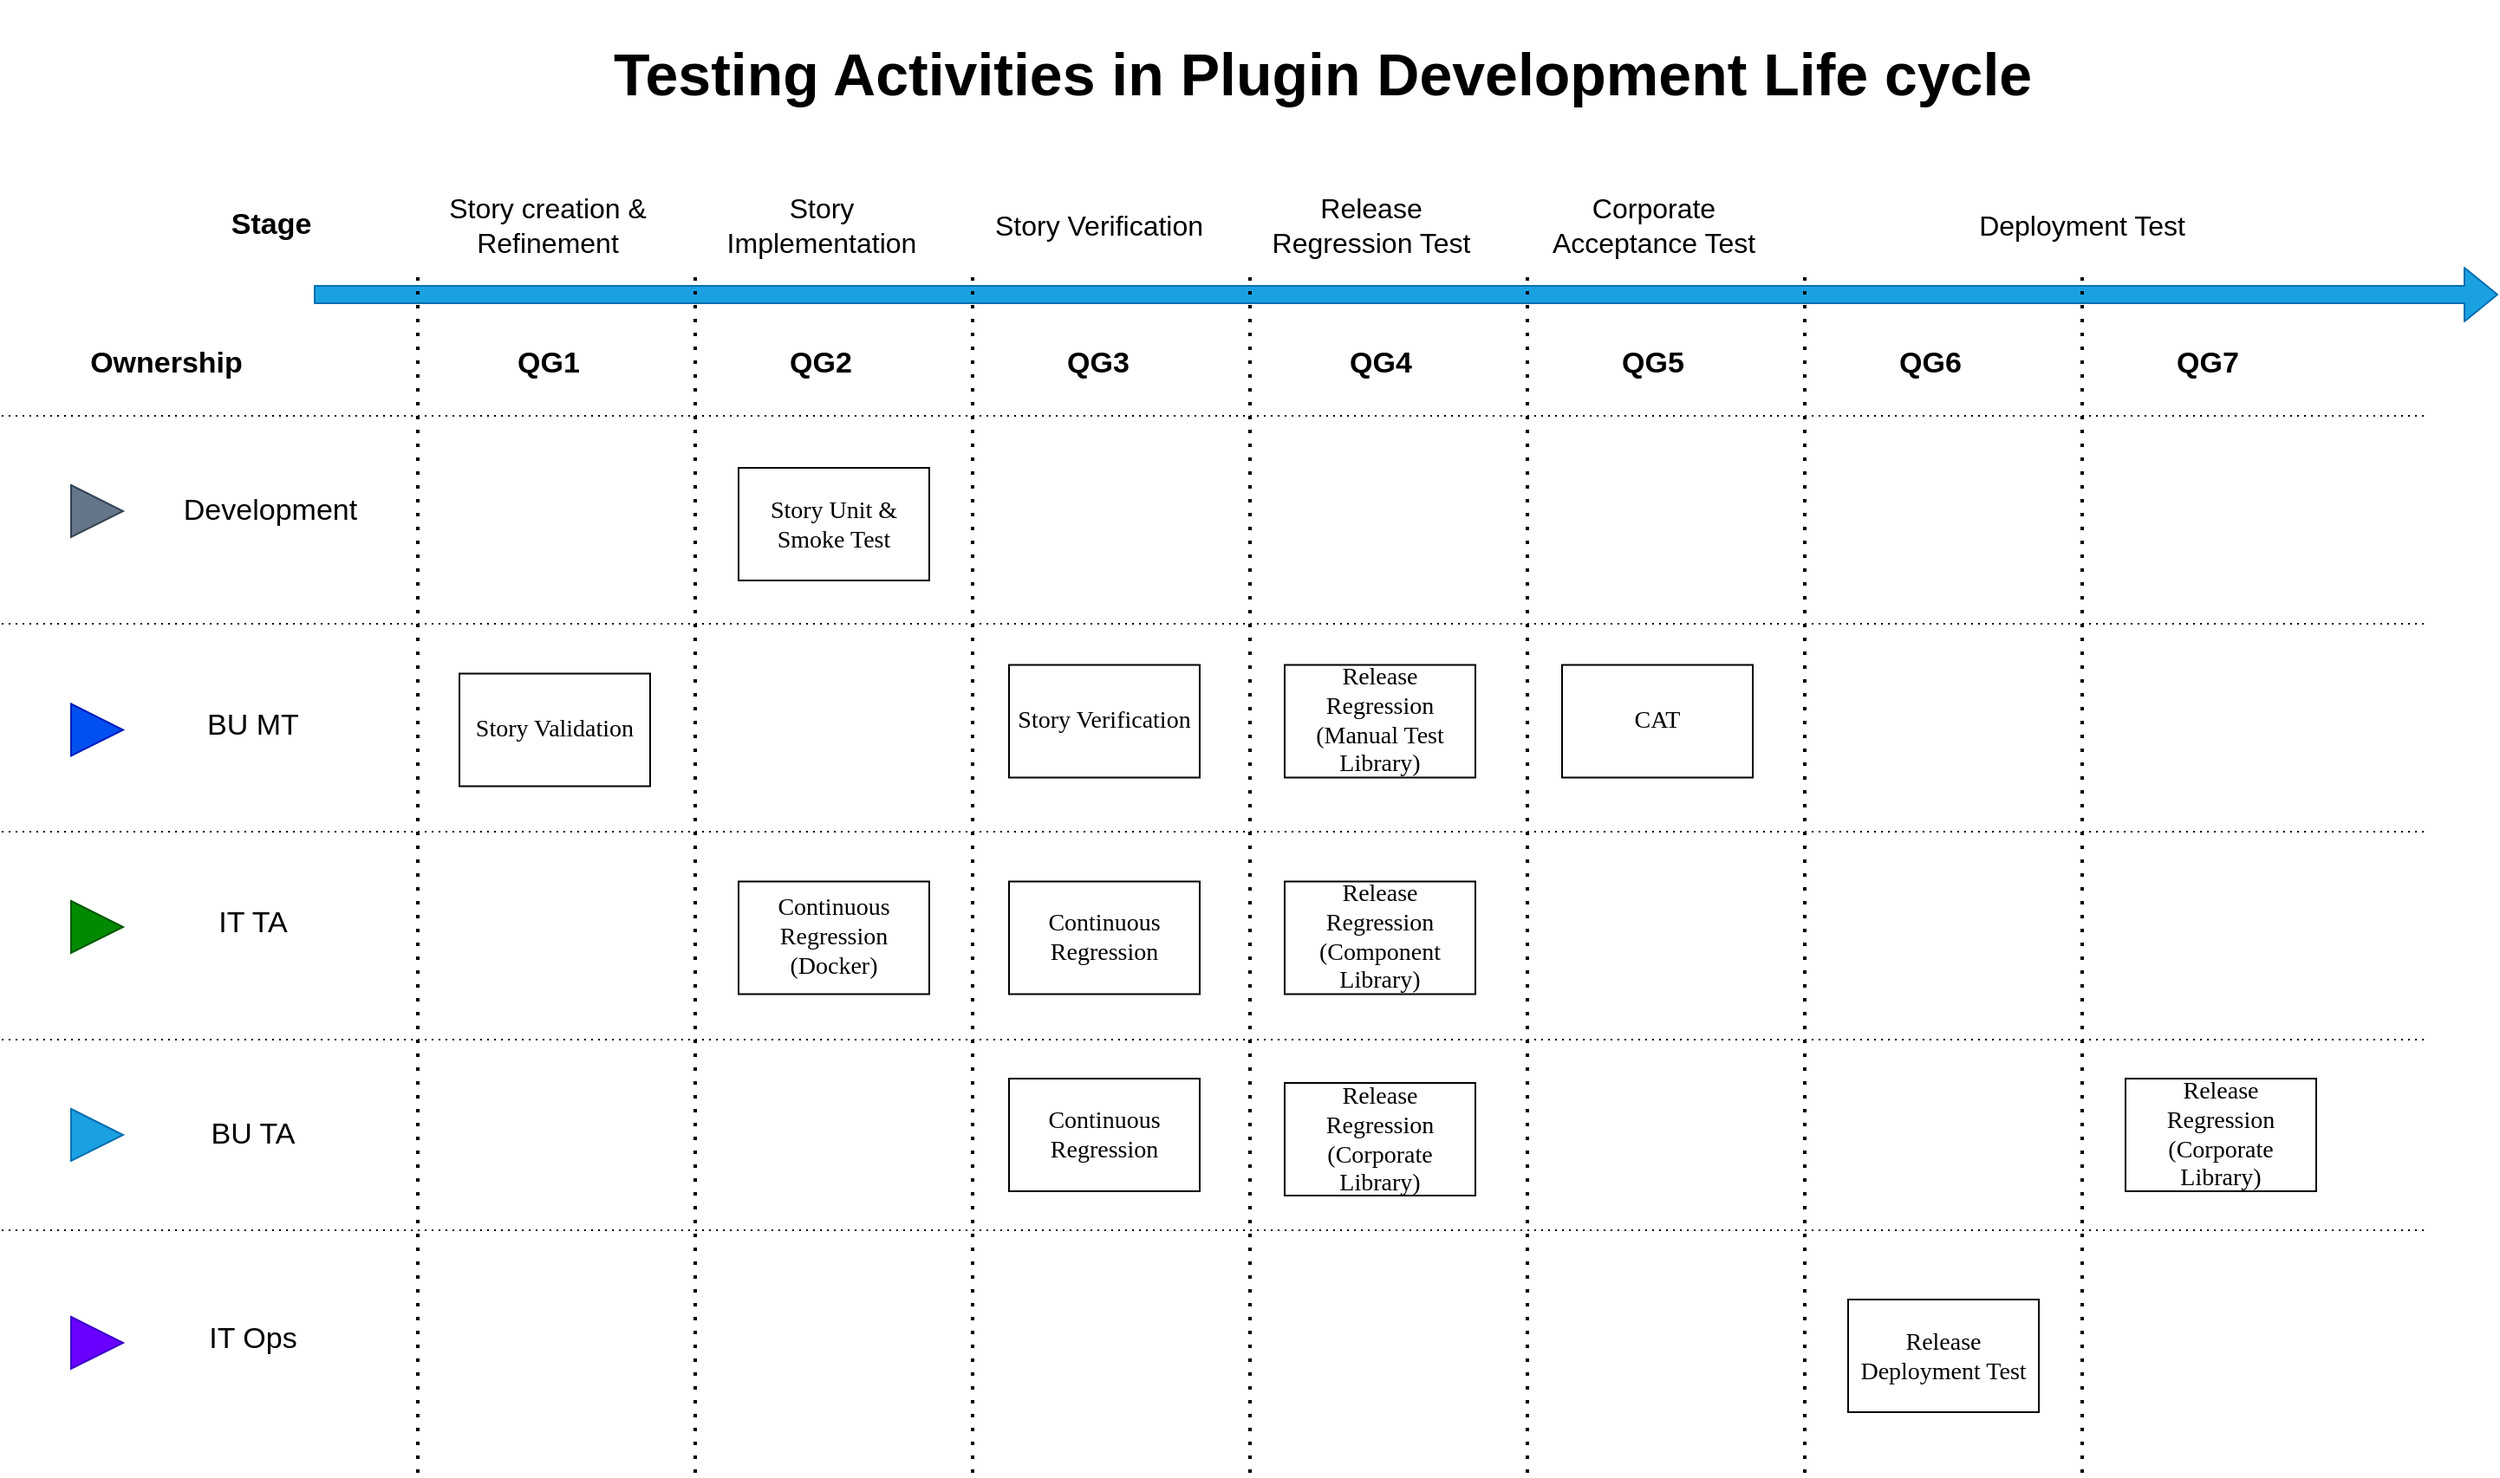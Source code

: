<mxfile version="14.2.4" type="github"><diagram id="kgpKYQtTHZ0yAKxKKP6v" name="Page-1"><mxGraphModel dx="2031" dy="1130" grid="1" gridSize="10" guides="1" tooltips="1" connect="1" arrows="1" fold="1" page="1" pageScale="1" pageWidth="850" pageHeight="1100" math="0" shadow="0"><root><mxCell id="0"/><mxCell id="1" parent="0"/><mxCell id="6u9HRy79YRFUqpu26OF2-1" value="" style="shape=flexArrow;endArrow=classic;html=1;fillColor=#1ba1e2;strokeColor=#006EAF;" parent="1" edge="1"><mxGeometry width="50" height="50" relative="1" as="geometry"><mxPoint x="180" y="570" as="sourcePoint"/><mxPoint x="1440" y="570" as="targetPoint"/></mxGeometry></mxCell><mxCell id="6u9HRy79YRFUqpu26OF2-2" value="" style="endArrow=none;dashed=1;html=1;dashPattern=1 3;strokeWidth=2;" parent="1" edge="1"><mxGeometry width="50" height="50" relative="1" as="geometry"><mxPoint x="240" y="1250" as="sourcePoint"/><mxPoint x="240" y="560" as="targetPoint"/></mxGeometry></mxCell><mxCell id="6u9HRy79YRFUqpu26OF2-3" value="" style="endArrow=none;dashed=1;html=1;dashPattern=1 3;strokeWidth=2;" parent="1" edge="1"><mxGeometry width="50" height="50" relative="1" as="geometry"><mxPoint x="400" y="1250" as="sourcePoint"/><mxPoint x="400" y="560" as="targetPoint"/></mxGeometry></mxCell><mxCell id="6u9HRy79YRFUqpu26OF2-4" value="" style="endArrow=none;dashed=1;html=1;dashPattern=1 3;strokeWidth=2;" parent="1" edge="1"><mxGeometry width="50" height="50" relative="1" as="geometry"><mxPoint x="560" y="1250" as="sourcePoint"/><mxPoint x="560" y="560" as="targetPoint"/></mxGeometry></mxCell><mxCell id="6u9HRy79YRFUqpu26OF2-5" value="" style="endArrow=none;dashed=1;html=1;dashPattern=1 3;strokeWidth=2;" parent="1" edge="1"><mxGeometry width="50" height="50" relative="1" as="geometry"><mxPoint x="720" y="1250" as="sourcePoint"/><mxPoint x="720" y="560" as="targetPoint"/></mxGeometry></mxCell><mxCell id="6u9HRy79YRFUqpu26OF2-6" value="" style="endArrow=none;dashed=1;html=1;dashPattern=1 3;strokeWidth=2;" parent="1" edge="1"><mxGeometry width="50" height="50" relative="1" as="geometry"><mxPoint x="880" y="1250" as="sourcePoint"/><mxPoint x="880" y="560" as="targetPoint"/></mxGeometry></mxCell><mxCell id="6u9HRy79YRFUqpu26OF2-7" value="" style="endArrow=none;dashed=1;html=1;dashPattern=1 3;strokeWidth=2;" parent="1" edge="1"><mxGeometry width="50" height="50" relative="1" as="geometry"><mxPoint x="1040" y="1250" as="sourcePoint"/><mxPoint x="1040" y="560" as="targetPoint"/></mxGeometry></mxCell><mxCell id="3nuBFxr9cyL0pnOWT2aG-7" value="Story Validation" style="rounded=0;whiteSpace=wrap;html=1;fontSize=14;fontFamily=Verdana;" parent="1" vertex="1"><mxGeometry x="264" y="788.75" width="110" height="65" as="geometry"/></mxCell><mxCell id="6u9HRy79YRFUqpu26OF2-8" value="Ownership" style="text;html=1;strokeColor=none;fillColor=none;align=center;verticalAlign=middle;whiteSpace=wrap;rounded=0;fontStyle=1;fontSize=17;" parent="1" vertex="1"><mxGeometry x="10" y="590" width="170" height="40" as="geometry"/></mxCell><mxCell id="6u9HRy79YRFUqpu26OF2-9" value="" style="triangle;whiteSpace=wrap;html=1;fontSize=17;fillColor=#0050ef;strokeColor=#001DBC;fontColor=#ffffff;" parent="1" vertex="1"><mxGeometry x="40" y="806.25" width="30" height="30" as="geometry"/></mxCell><mxCell id="6u9HRy79YRFUqpu26OF2-10" value="" style="triangle;whiteSpace=wrap;html=1;fontSize=17;fillColor=#008a00;strokeColor=#005700;fontColor=#ffffff;" parent="1" vertex="1"><mxGeometry x="40" y="920" width="30" height="30" as="geometry"/></mxCell><mxCell id="6u9HRy79YRFUqpu26OF2-11" value="" style="triangle;whiteSpace=wrap;html=1;fontSize=17;fillColor=#647687;strokeColor=#314354;fontColor=#ffffff;" parent="1" vertex="1"><mxGeometry x="40" y="680" width="30" height="30" as="geometry"/></mxCell><mxCell id="6u9HRy79YRFUqpu26OF2-16" value="IT TA" style="text;html=1;strokeColor=none;fillColor=none;align=center;verticalAlign=middle;whiteSpace=wrap;rounded=0;fontSize=17;" parent="1" vertex="1"><mxGeometry x="90" y="920" width="110" height="25" as="geometry"/></mxCell><mxCell id="6u9HRy79YRFUqpu26OF2-17" value="Development" style="text;html=1;strokeColor=none;fillColor=none;align=center;verticalAlign=middle;whiteSpace=wrap;rounded=0;fontSize=17;" parent="1" vertex="1"><mxGeometry x="100" y="682.5" width="110" height="25" as="geometry"/></mxCell><mxCell id="6u9HRy79YRFUqpu26OF2-18" value="BU MT" style="text;html=1;strokeColor=none;fillColor=none;align=center;verticalAlign=middle;whiteSpace=wrap;rounded=0;fontSize=17;" parent="1" vertex="1"><mxGeometry x="90" y="806.25" width="110" height="25" as="geometry"/></mxCell><mxCell id="6u9HRy79YRFUqpu26OF2-19" value="Story Unit &amp;amp; Smoke Test" style="rounded=0;whiteSpace=wrap;html=1;fontFamily=Verdana;fontSize=14;" parent="1" vertex="1"><mxGeometry x="425" y="670" width="110" height="65" as="geometry"/></mxCell><mxCell id="6u9HRy79YRFUqpu26OF2-22" value="Story Verification" style="rounded=0;whiteSpace=wrap;html=1;fontSize=14;fontFamily=Verdana;" parent="1" vertex="1"><mxGeometry x="581" y="783.75" width="110" height="65" as="geometry"/></mxCell><mxCell id="6u9HRy79YRFUqpu26OF2-23" value="Continuous Regression (Docker)" style="rounded=0;whiteSpace=wrap;html=1;fontSize=14;fontFamily=Verdana;" parent="1" vertex="1"><mxGeometry x="425" y="908.75" width="110" height="65" as="geometry"/></mxCell><mxCell id="6u9HRy79YRFUqpu26OF2-25" value="Continuous Regression" style="rounded=0;whiteSpace=wrap;html=1;fontSize=14;fontFamily=Verdana;" parent="1" vertex="1"><mxGeometry x="581" y="908.75" width="110" height="65" as="geometry"/></mxCell><mxCell id="6u9HRy79YRFUqpu26OF2-26" value="Release Regression (Component Library)" style="rounded=0;whiteSpace=wrap;html=1;fontSize=14;fontFamily=Verdana;" parent="1" vertex="1"><mxGeometry x="740" y="908.75" width="110" height="65" as="geometry"/></mxCell><mxCell id="6u9HRy79YRFUqpu26OF2-27" value="Release Regression (Manual Test Library)" style="rounded=0;whiteSpace=wrap;html=1;fontSize=14;fontFamily=Verdana;" parent="1" vertex="1"><mxGeometry x="740" y="783.75" width="110" height="65" as="geometry"/></mxCell><mxCell id="6u9HRy79YRFUqpu26OF2-28" value="" style="triangle;whiteSpace=wrap;html=1;fontSize=17;fillColor=#1ba1e2;strokeColor=#006EAF;fontColor=#ffffff;" parent="1" vertex="1"><mxGeometry x="40" y="1040" width="30" height="30" as="geometry"/></mxCell><mxCell id="6u9HRy79YRFUqpu26OF2-29" value="BU TA" style="text;html=1;strokeColor=none;fillColor=none;align=center;verticalAlign=middle;whiteSpace=wrap;rounded=0;fontSize=17;" parent="1" vertex="1"><mxGeometry x="90" y="1042.5" width="110" height="25" as="geometry"/></mxCell><mxCell id="6u9HRy79YRFUqpu26OF2-30" value="Release Regression (Corporate Library)" style="rounded=0;whiteSpace=wrap;html=1;fontSize=14;fontFamily=Verdana;" parent="1" vertex="1"><mxGeometry x="740" y="1025" width="110" height="65" as="geometry"/></mxCell><mxCell id="6u9HRy79YRFUqpu26OF2-32" value="QG1" style="text;html=1;strokeColor=none;fillColor=none;align=center;verticalAlign=middle;whiteSpace=wrap;rounded=0;fontSize=17;fontStyle=1" parent="1" vertex="1"><mxGeometry x="282.5" y="590" width="65" height="40" as="geometry"/></mxCell><mxCell id="6u9HRy79YRFUqpu26OF2-33" value="QG2" style="text;html=1;strokeColor=none;fillColor=none;align=center;verticalAlign=middle;whiteSpace=wrap;rounded=0;fontSize=17;fontStyle=1" parent="1" vertex="1"><mxGeometry x="440" y="590" width="65" height="40" as="geometry"/></mxCell><mxCell id="6u9HRy79YRFUqpu26OF2-34" value="QG3" style="text;html=1;strokeColor=none;fillColor=none;align=center;verticalAlign=middle;whiteSpace=wrap;rounded=0;fontSize=17;fontStyle=1" parent="1" vertex="1"><mxGeometry x="600" y="590" width="65" height="40" as="geometry"/></mxCell><mxCell id="6u9HRy79YRFUqpu26OF2-35" value="QG4" style="text;html=1;strokeColor=none;fillColor=none;align=center;verticalAlign=middle;whiteSpace=wrap;rounded=0;fontSize=17;fontStyle=1" parent="1" vertex="1"><mxGeometry x="762.5" y="590" width="65" height="40" as="geometry"/></mxCell><mxCell id="6u9HRy79YRFUqpu26OF2-36" value="" style="endArrow=none;dashed=1;html=1;dashPattern=1 3;strokeWidth=1;fontSize=17;" parent="1" edge="1"><mxGeometry width="50" height="50" relative="1" as="geometry"><mxPoint y="760" as="sourcePoint"/><mxPoint x="1400" y="760" as="targetPoint"/></mxGeometry></mxCell><mxCell id="6u9HRy79YRFUqpu26OF2-37" value="" style="endArrow=none;dashed=1;html=1;dashPattern=1 3;strokeWidth=1;fontSize=17;" parent="1" edge="1"><mxGeometry width="50" height="50" relative="1" as="geometry"><mxPoint y="880" as="sourcePoint"/><mxPoint x="1400" y="880" as="targetPoint"/></mxGeometry></mxCell><mxCell id="6u9HRy79YRFUqpu26OF2-38" value="" style="endArrow=none;dashed=1;html=1;dashPattern=1 3;strokeWidth=1;fontSize=17;" parent="1" edge="1"><mxGeometry width="50" height="50" relative="1" as="geometry"><mxPoint y="1000" as="sourcePoint"/><mxPoint x="1400" y="1000" as="targetPoint"/></mxGeometry></mxCell><mxCell id="6u9HRy79YRFUqpu26OF2-39" value="" style="endArrow=none;dashed=1;html=1;dashPattern=1 3;strokeWidth=1;fontSize=17;" parent="1" edge="1"><mxGeometry width="50" height="50" relative="1" as="geometry"><mxPoint y="1110" as="sourcePoint"/><mxPoint x="1400" y="1110" as="targetPoint"/></mxGeometry></mxCell><mxCell id="6u9HRy79YRFUqpu26OF2-45" value="&lt;h1&gt;Testing Activities in Plugin Development Life cycle&lt;/h1&gt;" style="text;html=1;strokeColor=none;fillColor=none;spacing=5;spacingTop=-20;whiteSpace=wrap;overflow=hidden;rounded=0;fontSize=17;" parent="1" vertex="1"><mxGeometry x="347.5" y="410" width="930" height="70" as="geometry"/></mxCell><mxCell id="6u9HRy79YRFUqpu26OF2-46" value="QG5" style="text;html=1;strokeColor=none;fillColor=none;align=center;verticalAlign=middle;whiteSpace=wrap;rounded=0;fontSize=17;fontStyle=1" parent="1" vertex="1"><mxGeometry x="920" y="590" width="65" height="40" as="geometry"/></mxCell><mxCell id="6u9HRy79YRFUqpu26OF2-48" value="CAT" style="rounded=0;whiteSpace=wrap;html=1;fontFamily=Verdana;fontSize=14;" parent="1" vertex="1"><mxGeometry x="900" y="783.75" width="110" height="65" as="geometry"/></mxCell><mxCell id="6u9HRy79YRFUqpu26OF2-49" value="QG6" style="text;html=1;strokeColor=none;fillColor=none;align=center;verticalAlign=middle;whiteSpace=wrap;rounded=0;fontSize=17;fontStyle=1" parent="1" vertex="1"><mxGeometry x="1080" y="590" width="65" height="40" as="geometry"/></mxCell><mxCell id="6u9HRy79YRFUqpu26OF2-50" value="Release Deployment Test" style="rounded=0;whiteSpace=wrap;html=1;fontFamily=Verdana;fontSize=14;" parent="1" vertex="1"><mxGeometry x="1065" y="1150" width="110" height="65" as="geometry"/></mxCell><mxCell id="6u9HRy79YRFUqpu26OF2-51" value="Story creation &amp;amp; Refinement" style="text;html=1;strokeColor=none;fillColor=none;align=center;verticalAlign=middle;whiteSpace=wrap;rounded=0;fontSize=16;" parent="1" vertex="1"><mxGeometry x="245" y="520" width="140" height="20" as="geometry"/></mxCell><mxCell id="6u9HRy79YRFUqpu26OF2-53" value="" style="endArrow=none;dashed=1;html=1;dashPattern=1 3;strokeWidth=1;fontSize=16;" parent="1" edge="1"><mxGeometry width="50" height="50" relative="1" as="geometry"><mxPoint y="640" as="sourcePoint"/><mxPoint x="1400" y="640" as="targetPoint"/></mxGeometry></mxCell><mxCell id="6u9HRy79YRFUqpu26OF2-55" value="Story Implementation" style="text;html=1;strokeColor=none;fillColor=none;align=center;verticalAlign=middle;whiteSpace=wrap;rounded=0;fontSize=16;" parent="1" vertex="1"><mxGeometry x="402.5" y="520" width="140" height="20" as="geometry"/></mxCell><mxCell id="6u9HRy79YRFUqpu26OF2-56" value="Story Verification" style="text;html=1;strokeColor=none;fillColor=none;align=center;verticalAlign=middle;whiteSpace=wrap;rounded=0;fontSize=16;" parent="1" vertex="1"><mxGeometry x="562.5" y="520" width="140" height="20" as="geometry"/></mxCell><mxCell id="6u9HRy79YRFUqpu26OF2-57" value="Release Regression Test" style="text;html=1;strokeColor=none;fillColor=none;align=center;verticalAlign=middle;whiteSpace=wrap;rounded=0;fontSize=16;" parent="1" vertex="1"><mxGeometry x="720" y="520" width="140" height="20" as="geometry"/></mxCell><mxCell id="6u9HRy79YRFUqpu26OF2-60" value="Corporate Acceptance Test" style="text;html=1;strokeColor=none;fillColor=none;align=center;verticalAlign=middle;whiteSpace=wrap;rounded=0;fontSize=16;" parent="1" vertex="1"><mxGeometry x="882.5" y="520" width="140" height="20" as="geometry"/></mxCell><mxCell id="6u9HRy79YRFUqpu26OF2-61" value="Deployment Test" style="text;html=1;strokeColor=none;fillColor=none;align=center;verticalAlign=middle;whiteSpace=wrap;rounded=0;fontSize=16;" parent="1" vertex="1"><mxGeometry x="1130" y="520" width="140" height="20" as="geometry"/></mxCell><mxCell id="6u9HRy79YRFUqpu26OF2-63" value="" style="endArrow=none;dashed=1;html=1;dashPattern=1 3;strokeWidth=2;" parent="1" edge="1"><mxGeometry width="50" height="50" relative="1" as="geometry"><mxPoint x="1200" y="1250" as="sourcePoint"/><mxPoint x="1200" y="560" as="targetPoint"/></mxGeometry></mxCell><mxCell id="6u9HRy79YRFUqpu26OF2-64" value="QG7" style="text;html=1;strokeColor=none;fillColor=none;align=center;verticalAlign=middle;whiteSpace=wrap;rounded=0;fontSize=17;fontStyle=1" parent="1" vertex="1"><mxGeometry x="1240" y="590" width="65" height="40" as="geometry"/></mxCell><mxCell id="6u9HRy79YRFUqpu26OF2-66" value="Release Regression (Corporate Library)" style="rounded=0;whiteSpace=wrap;html=1;fontSize=14;fontFamily=Verdana;" parent="1" vertex="1"><mxGeometry x="1225" y="1022.5" width="110" height="65" as="geometry"/></mxCell><mxCell id="9E5WQLFTQgzxsCY5b8JN-1" value="" style="triangle;whiteSpace=wrap;html=1;fontSize=17;fillColor=#6a00ff;strokeColor=#3700CC;fontColor=#ffffff;" parent="1" vertex="1"><mxGeometry x="40" y="1160" width="30" height="30" as="geometry"/></mxCell><mxCell id="9E5WQLFTQgzxsCY5b8JN-2" value="IT Ops" style="text;html=1;strokeColor=none;fillColor=none;align=center;verticalAlign=middle;whiteSpace=wrap;rounded=0;fontSize=17;" parent="1" vertex="1"><mxGeometry x="90" y="1160" width="110" height="25" as="geometry"/></mxCell><mxCell id="t11BfAXbX9nfqwSB5EDf-2" value="&lt;font style=&quot;font-size: 17px;&quot;&gt;Stage&lt;/font&gt;" style="text;html=1;align=center;verticalAlign=middle;resizable=0;points=[];autosize=1;fontStyle=1;fontSize=17;" parent="1" vertex="1"><mxGeometry x="125" y="515" width="60" height="30" as="geometry"/></mxCell><mxCell id="TedrvYYJf-PbsoNdMKIC-1" value="Continuous Regression" style="rounded=0;whiteSpace=wrap;html=1;fontSize=14;fontFamily=Verdana;" vertex="1" parent="1"><mxGeometry x="581" y="1022.5" width="110" height="65" as="geometry"/></mxCell></root></mxGraphModel></diagram></mxfile>
